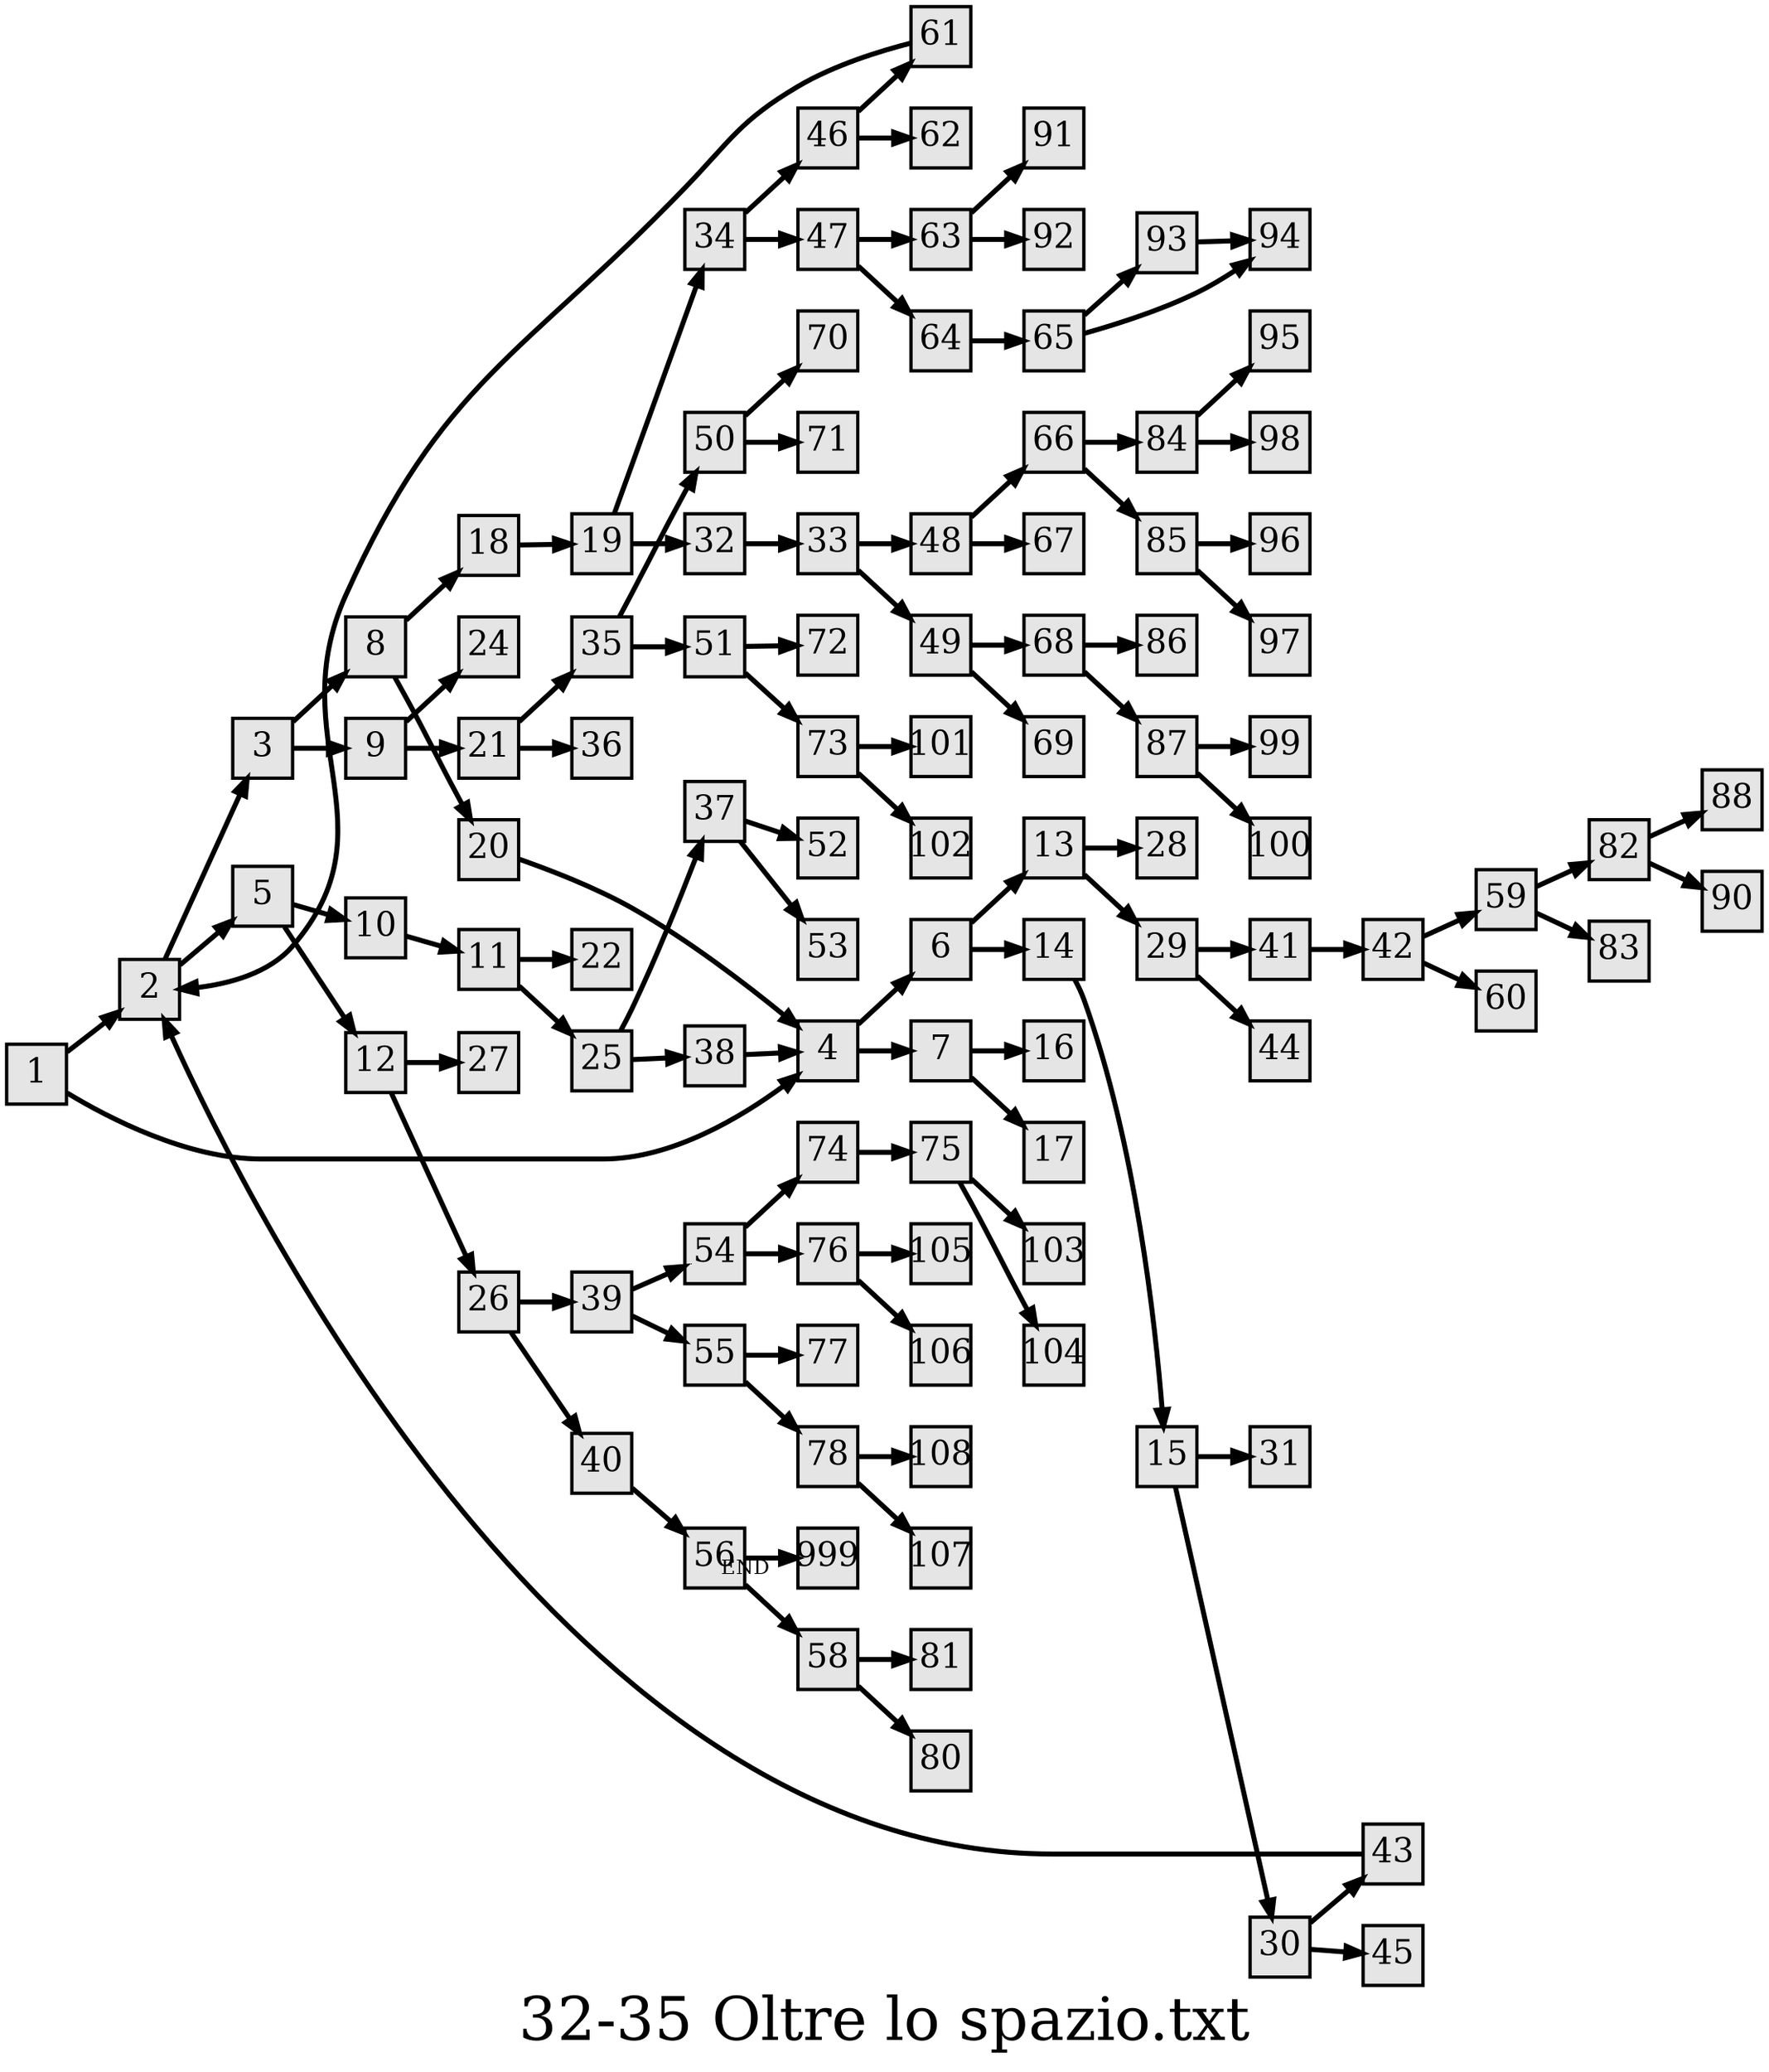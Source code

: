 digraph g{
  graph [ label="32-35 Oltre lo spazio.txt" rankdir=LR, ordering=out, fontsize=36, nodesep="0.35", ranksep="0.45"];
  node  [shape=rect, penwidth=2, fontsize=20, style=filled, fillcolor=grey90, margin="0,0", labelfloat=true, regular=true, fixedsize=true];
  edge  [labelfloat=true, penwidth=3, fontsize=12];
  1 -> 2;
  1 -> 4;
  2 -> 3;
  2 -> 5;
  3 -> 8;
  3 -> 9;
  4 -> 6;
  4 -> 7;
  5 -> 10;
  5 -> 12;
  6 -> 13;
  6 -> 14;
  7 -> 16;
  7 -> 17;
  8 -> 18;
  8 -> 20;
  9 -> 24;
  9 -> 21;
  10 -> 11;
  11 -> 25;
  11 -> 22;
  12 -> 26;
  12 -> 27;
  13 -> 28;
  13 -> 29;
  14 -> 15;
  15 -> 30;
  15 -> 31;
  18 -> 19;
  19 -> 34;
  19 -> 32;
  20 -> 4;
  21 -> 35;
  21 -> 36;
  25 -> 37;
  25 -> 38;
  26 -> 39;
  26 -> 40;
  29 -> 41;
  29 -> 44;
  30 -> 43;
  30 -> 45;
  32 -> 33;
  33 -> 48;
  33 -> 49;
  34 -> 46;
  34 -> 47;
  35 -> 50;
  35 -> 51;
  37 -> 52;
  37 -> 53;
  38 -> 4;
  39 -> 54;
  39 -> 55;
  40 -> 56;
  41 -> 42;
  42 -> 59;
  42 -> 60;
  43 -> 2;
  46 -> 61;
  46 -> 62;
  47 -> 63;
  47 -> 64;
  48 -> 66;
  48 -> 67;
  49 -> 68;
  49 -> 69;
  50 -> 70;
  50 -> 71;
  51 -> 72;
  51 -> 73;
  54 -> 74;
  54 -> 76;
  55 -> 78;
  55 -> 77;
  56 -> 999	[ xlabel="END" ];
  56 -> 58;
  58 -> 81;
  58 -> 80;
  59 -> 82;
  59 -> 83;
  61 -> 2;
  63 -> 91;
  63 -> 92;
  64 -> 65;
  65 -> 93;
  65 -> 94;
  66 -> 84;
  66 -> 85;
  68 -> 86;
  68 -> 87;
  73 -> 101;
  73 -> 102;
  74 -> 75;
  75 -> 103;
  75 -> 104;
  76 -> 105;
  76 -> 106;
  78 -> 108;
  78 -> 107;
  82 -> 88;
  82 -> 90;
  84 -> 95;
  84 -> 98;
  85 -> 96;
  85 -> 97;
  87 -> 99;
  87 -> 100;
  93 -> 94;
}

